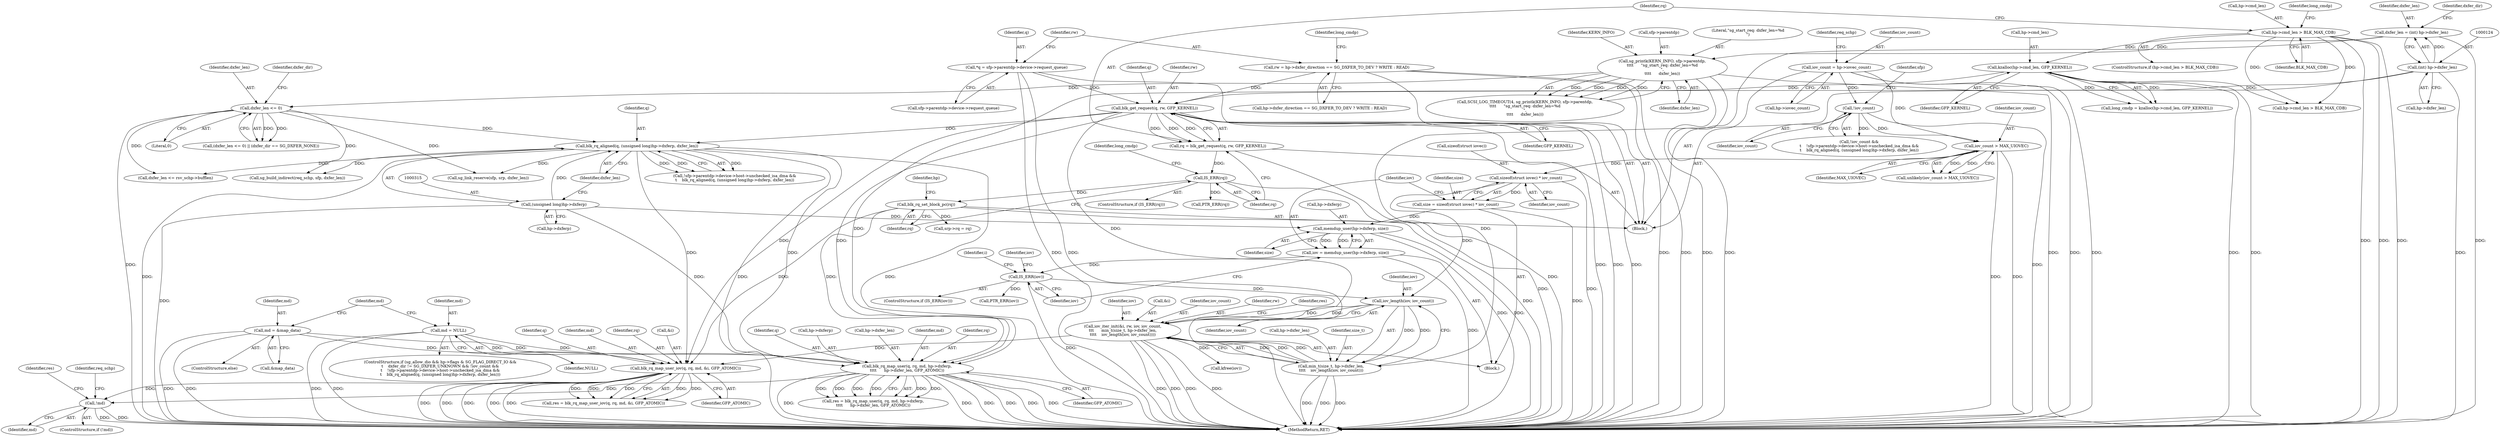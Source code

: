 digraph "1_linux_fdc81f45e9f57858da6351836507fbcf1b7583ee@pointer" {
"1000492" [label="(Call,!md)"];
"1000457" [label="(Call,blk_rq_map_user_iov(q, rq, md, &i, GFP_ATOMIC))"];
"1000312" [label="(Call,blk_rq_aligned(q, (unsigned long)hp->dxferp, dxfer_len))"];
"1000212" [label="(Call,blk_get_request(q, rw, GFP_KERNEL))"];
"1000155" [label="(Call,*q = sfp->parentdp->device->request_queue)"];
"1000167" [label="(Call,rw = hp->dxfer_direction == SG_DXFER_TO_DEV ? WRITE : READ)"];
"1000199" [label="(Call,kzalloc(hp->cmd_len, GFP_KERNEL))"];
"1000191" [label="(Call,hp->cmd_len > BLK_MAX_CDB)"];
"1000314" [label="(Call,(unsigned long)hp->dxferp)"];
"1000277" [label="(Call,dxfer_len <= 0)"];
"1000183" [label="(Call,sg_printk(KERN_INFO, sfp->parentdp,\n\t\t\t\t      \"sg_start_req: dxfer_len=%d\n\",\n\t\t\t\t      dxfer_len))"];
"1000121" [label="(Call,dxfer_len = (int) hp->dxfer_len)"];
"1000123" [label="(Call,(int) hp->dxfer_len)"];
"1000225" [label="(Call,blk_rq_set_block_pc(rq))"];
"1000217" [label="(Call,IS_ERR(rq))"];
"1000210" [label="(Call,rq = blk_get_request(q, rw, GFP_KERNEL))"];
"1000324" [label="(Call,md = &map_data)"];
"1000320" [label="(Call,md = NULL)"];
"1000441" [label="(Call,iov_iter_init(&i, rw, iov, iov_count,\n\t\t\t      min_t(size_t, hp->dxfer_len,\n\t\t\t\t    iov_length(iov, iov_count))))"];
"1000452" [label="(Call,iov_length(iov, iov_count))"];
"1000436" [label="(Call,IS_ERR(iov))"];
"1000428" [label="(Call,iov = memdup_user(hp->dxferp, size))"];
"1000430" [label="(Call,memdup_user(hp->dxferp, size))"];
"1000420" [label="(Call,size = sizeof(struct iovec) * iov_count)"];
"1000422" [label="(Call,sizeof(struct iovec) * iov_count)"];
"1000410" [label="(Call,iov_count > MAX_UIOVEC)"];
"1000299" [label="(Call,!iov_count)"];
"1000135" [label="(Call,iov_count = hp->iovec_count)"];
"1000447" [label="(Call,min_t(size_t, hp->dxfer_len,\n\t\t\t\t    iov_length(iov, iov_count)))"];
"1000469" [label="(Call,blk_rq_map_user(q, rq, md, hp->dxferp,\n\t\t\t\t      hp->dxfer_len, GFP_ATOMIC))"];
"1000281" [label="(Identifier,dxfer_dir)"];
"1000195" [label="(Identifier,BLK_MAX_CDB)"];
"1000228" [label="(Call,hp->cmd_len > BLK_MAX_CDB)"];
"1000449" [label="(Call,hp->dxfer_len)"];
"1000409" [label="(Call,unlikely(iov_count > MAX_UIOVEC))"];
"1000142" [label="(Identifier,req_schp)"];
"1000452" [label="(Call,iov_length(iov, iov_count))"];
"1000314" [label="(Call,(unsigned long)hp->dxferp)"];
"1000123" [label="(Call,(int) hp->dxfer_len)"];
"1000155" [label="(Call,*q = sfp->parentdp->device->request_queue)"];
"1000472" [label="(Identifier,md)"];
"1000300" [label="(Identifier,iov_count)"];
"1000456" [label="(Identifier,res)"];
"1000447" [label="(Call,min_t(size_t, hp->dxfer_len,\n\t\t\t\t    iov_length(iov, iov_count)))"];
"1000497" [label="(Identifier,req_schp)"];
"1000422" [label="(Call,sizeof(struct iovec) * iov_count)"];
"1000411" [label="(Identifier,iov_count)"];
"1000192" [label="(Call,hp->cmd_len)"];
"1000216" [label="(ControlStructure,if (IS_ERR(rq)))"];
"1000169" [label="(Call,hp->dxfer_direction == SG_DXFER_TO_DEV ? WRITE : READ)"];
"1000471" [label="(Identifier,rq)"];
"1000439" [label="(Call,PTR_ERR(iov))"];
"1000458" [label="(Identifier,q)"];
"1000198" [label="(Identifier,long_cmdp)"];
"1000276" [label="(Call,(dxfer_len <= 0) || (dxfer_dir == SG_DXFER_NONE))"];
"1000104" [label="(Block,)"];
"1000189" [label="(Identifier,dxfer_len)"];
"1000212" [label="(Call,blk_get_request(q, rw, GFP_KERNEL))"];
"1000217" [label="(Call,IS_ERR(rq))"];
"1000277" [label="(Call,dxfer_len <= 0)"];
"1000181" [label="(Call,SCSI_LOG_TIMEOUT(4, sg_printk(KERN_INFO, sfp->parentdp,\n\t\t\t\t      \"sg_start_req: dxfer_len=%d\n\",\n\t\t\t\t      dxfer_len)))"];
"1000455" [label="(Call,res = blk_rq_map_user_iov(q, rq, md, &i, GFP_ATOMIC))"];
"1000121" [label="(Call,dxfer_len = (int) hp->dxfer_len)"];
"1000213" [label="(Identifier,q)"];
"1000210" [label="(Call,rq = blk_get_request(q, rw, GFP_KERNEL))"];
"1000226" [label="(Identifier,rq)"];
"1000320" [label="(Call,md = NULL)"];
"1000445" [label="(Identifier,iov)"];
"1000183" [label="(Call,sg_printk(KERN_INFO, sfp->parentdp,\n\t\t\t\t      \"sg_start_req: dxfer_len=%d\n\",\n\t\t\t\t      dxfer_len))"];
"1000156" [label="(Identifier,q)"];
"1000203" [label="(Identifier,GFP_KERNEL)"];
"1000312" [label="(Call,blk_rq_aligned(q, (unsigned long)hp->dxferp, dxfer_len))"];
"1000325" [label="(Identifier,md)"];
"1000135" [label="(Call,iov_count = hp->iovec_count)"];
"1000491" [label="(ControlStructure,if (!md))"];
"1000469" [label="(Call,blk_rq_map_user(q, rq, md, hp->dxferp,\n\t\t\t\t      hp->dxfer_len, GFP_ATOMIC))"];
"1000185" [label="(Call,sfp->parentdp)"];
"1000442" [label="(Call,&i)"];
"1000298" [label="(Call,!iov_count &&\n\t    !sfp->parentdp->device->host->unchecked_isa_dma &&\n\t    blk_rq_aligned(q, (unsigned long)hp->dxferp, dxfer_len))"];
"1000431" [label="(Call,hp->dxferp)"];
"1000470" [label="(Identifier,q)"];
"1000473" [label="(Call,hp->dxferp)"];
"1000324" [label="(Call,md = &map_data)"];
"1000199" [label="(Call,kzalloc(hp->cmd_len, GFP_KERNEL))"];
"1000341" [label="(Call,sg_link_reserve(sfp, srp, dxfer_len))"];
"1000463" [label="(Identifier,GFP_ATOMIC)"];
"1000214" [label="(Identifier,rw)"];
"1000137" [label="(Call,hp->iovec_count)"];
"1000285" [label="(ControlStructure,if (sg_allow_dio && hp->flags & SG_FLAG_DIRECT_IO &&\n\t    dxfer_dir != SG_DXFER_UNKNOWN && !iov_count &&\n\t    !sfp->parentdp->device->host->unchecked_isa_dma &&\n\t    blk_rq_aligned(q, (unsigned long)hp->dxferp, dxfer_len)))"];
"1000430" [label="(Call,memdup_user(hp->dxferp, size))"];
"1000191" [label="(Call,hp->cmd_len > BLK_MAX_CDB)"];
"1000460" [label="(Identifier,md)"];
"1000188" [label="(Literal,\"sg_start_req: dxfer_len=%d\n\")"];
"1000279" [label="(Literal,0)"];
"1000507" [label="(MethodReturn,RET)"];
"1000459" [label="(Identifier,rq)"];
"1000336" [label="(Call,dxfer_len <= rsv_schp->bufflen)"];
"1000457" [label="(Call,blk_rq_map_user_iov(q, rq, md, &i, GFP_ATOMIC))"];
"1000323" [label="(ControlStructure,else)"];
"1000443" [label="(Identifier,i)"];
"1000412" [label="(Identifier,MAX_UIOVEC)"];
"1000253" [label="(Call,srp->rq = rq)"];
"1000223" [label="(Call,PTR_ERR(rq))"];
"1000464" [label="(Call,kfree(iov))"];
"1000421" [label="(Identifier,size)"];
"1000493" [label="(Identifier,md)"];
"1000349" [label="(Call,sg_build_indirect(req_schp, sfp, dxfer_len))"];
"1000197" [label="(Call,long_cmdp = kzalloc(hp->cmd_len, GFP_KERNEL))"];
"1000211" [label="(Identifier,rq)"];
"1000425" [label="(Identifier,iov_count)"];
"1000492" [label="(Call,!md)"];
"1000122" [label="(Identifier,dxfer_len)"];
"1000326" [label="(Call,&map_data)"];
"1000479" [label="(Identifier,GFP_ATOMIC)"];
"1000225" [label="(Call,blk_rq_set_block_pc(rq))"];
"1000329" [label="(Identifier,md)"];
"1000437" [label="(Identifier,iov)"];
"1000167" [label="(Call,rw = hp->dxfer_direction == SG_DXFER_TO_DEV ? WRITE : READ)"];
"1000307" [label="(Identifier,sfp)"];
"1000506" [label="(Identifier,res)"];
"1000454" [label="(Identifier,iov_count)"];
"1000476" [label="(Call,hp->dxfer_len)"];
"1000299" [label="(Call,!iov_count)"];
"1000190" [label="(ControlStructure,if (hp->cmd_len > BLK_MAX_CDB))"];
"1000428" [label="(Call,iov = memdup_user(hp->dxferp, size))"];
"1000446" [label="(Identifier,iov_count)"];
"1000157" [label="(Call,sfp->parentdp->device->request_queue)"];
"1000321" [label="(Identifier,md)"];
"1000200" [label="(Call,hp->cmd_len)"];
"1000168" [label="(Identifier,rw)"];
"1000316" [label="(Call,hp->dxferp)"];
"1000436" [label="(Call,IS_ERR(iov))"];
"1000136" [label="(Identifier,iov_count)"];
"1000319" [label="(Identifier,dxfer_len)"];
"1000301" [label="(Call,!sfp->parentdp->device->host->unchecked_isa_dma &&\n\t    blk_rq_aligned(q, (unsigned long)hp->dxferp, dxfer_len))"];
"1000440" [label="(Identifier,iov)"];
"1000467" [label="(Call,res = blk_rq_map_user(q, rq, md, hp->dxferp,\n\t\t\t\t      hp->dxfer_len, GFP_ATOMIC))"];
"1000230" [label="(Identifier,hp)"];
"1000221" [label="(Identifier,long_cmdp)"];
"1000313" [label="(Identifier,q)"];
"1000184" [label="(Identifier,KERN_INFO)"];
"1000429" [label="(Identifier,iov)"];
"1000448" [label="(Identifier,size_t)"];
"1000423" [label="(Call,sizeof(struct iovec))"];
"1000125" [label="(Call,hp->dxfer_len)"];
"1000461" [label="(Call,&i)"];
"1000420" [label="(Call,size = sizeof(struct iovec) * iov_count)"];
"1000453" [label="(Identifier,iov)"];
"1000322" [label="(Identifier,NULL)"];
"1000410" [label="(Call,iov_count > MAX_UIOVEC)"];
"1000278" [label="(Identifier,dxfer_len)"];
"1000444" [label="(Identifier,rw)"];
"1000130" [label="(Identifier,dxfer_dir)"];
"1000434" [label="(Identifier,size)"];
"1000218" [label="(Identifier,rq)"];
"1000435" [label="(ControlStructure,if (IS_ERR(iov)))"];
"1000179" [label="(Identifier,long_cmdp)"];
"1000418" [label="(Block,)"];
"1000441" [label="(Call,iov_iter_init(&i, rw, iov, iov_count,\n\t\t\t      min_t(size_t, hp->dxfer_len,\n\t\t\t\t    iov_length(iov, iov_count))))"];
"1000215" [label="(Identifier,GFP_KERNEL)"];
"1000492" -> "1000491"  [label="AST: "];
"1000492" -> "1000493"  [label="CFG: "];
"1000493" -> "1000492"  [label="AST: "];
"1000497" -> "1000492"  [label="CFG: "];
"1000506" -> "1000492"  [label="CFG: "];
"1000492" -> "1000507"  [label="DDG: "];
"1000492" -> "1000507"  [label="DDG: "];
"1000457" -> "1000492"  [label="DDG: "];
"1000469" -> "1000492"  [label="DDG: "];
"1000457" -> "1000455"  [label="AST: "];
"1000457" -> "1000463"  [label="CFG: "];
"1000458" -> "1000457"  [label="AST: "];
"1000459" -> "1000457"  [label="AST: "];
"1000460" -> "1000457"  [label="AST: "];
"1000461" -> "1000457"  [label="AST: "];
"1000463" -> "1000457"  [label="AST: "];
"1000455" -> "1000457"  [label="CFG: "];
"1000457" -> "1000507"  [label="DDG: "];
"1000457" -> "1000507"  [label="DDG: "];
"1000457" -> "1000507"  [label="DDG: "];
"1000457" -> "1000507"  [label="DDG: "];
"1000457" -> "1000507"  [label="DDG: "];
"1000457" -> "1000455"  [label="DDG: "];
"1000457" -> "1000455"  [label="DDG: "];
"1000457" -> "1000455"  [label="DDG: "];
"1000457" -> "1000455"  [label="DDG: "];
"1000457" -> "1000455"  [label="DDG: "];
"1000312" -> "1000457"  [label="DDG: "];
"1000212" -> "1000457"  [label="DDG: "];
"1000225" -> "1000457"  [label="DDG: "];
"1000324" -> "1000457"  [label="DDG: "];
"1000320" -> "1000457"  [label="DDG: "];
"1000441" -> "1000457"  [label="DDG: "];
"1000312" -> "1000301"  [label="AST: "];
"1000312" -> "1000319"  [label="CFG: "];
"1000313" -> "1000312"  [label="AST: "];
"1000314" -> "1000312"  [label="AST: "];
"1000319" -> "1000312"  [label="AST: "];
"1000301" -> "1000312"  [label="CFG: "];
"1000312" -> "1000507"  [label="DDG: "];
"1000312" -> "1000507"  [label="DDG: "];
"1000312" -> "1000507"  [label="DDG: "];
"1000312" -> "1000301"  [label="DDG: "];
"1000312" -> "1000301"  [label="DDG: "];
"1000312" -> "1000301"  [label="DDG: "];
"1000212" -> "1000312"  [label="DDG: "];
"1000314" -> "1000312"  [label="DDG: "];
"1000277" -> "1000312"  [label="DDG: "];
"1000312" -> "1000336"  [label="DDG: "];
"1000312" -> "1000341"  [label="DDG: "];
"1000312" -> "1000349"  [label="DDG: "];
"1000312" -> "1000469"  [label="DDG: "];
"1000212" -> "1000210"  [label="AST: "];
"1000212" -> "1000215"  [label="CFG: "];
"1000213" -> "1000212"  [label="AST: "];
"1000214" -> "1000212"  [label="AST: "];
"1000215" -> "1000212"  [label="AST: "];
"1000210" -> "1000212"  [label="CFG: "];
"1000212" -> "1000507"  [label="DDG: "];
"1000212" -> "1000507"  [label="DDG: "];
"1000212" -> "1000507"  [label="DDG: "];
"1000212" -> "1000210"  [label="DDG: "];
"1000212" -> "1000210"  [label="DDG: "];
"1000212" -> "1000210"  [label="DDG: "];
"1000155" -> "1000212"  [label="DDG: "];
"1000167" -> "1000212"  [label="DDG: "];
"1000199" -> "1000212"  [label="DDG: "];
"1000212" -> "1000441"  [label="DDG: "];
"1000212" -> "1000469"  [label="DDG: "];
"1000155" -> "1000104"  [label="AST: "];
"1000155" -> "1000157"  [label="CFG: "];
"1000156" -> "1000155"  [label="AST: "];
"1000157" -> "1000155"  [label="AST: "];
"1000168" -> "1000155"  [label="CFG: "];
"1000155" -> "1000507"  [label="DDG: "];
"1000155" -> "1000507"  [label="DDG: "];
"1000167" -> "1000104"  [label="AST: "];
"1000167" -> "1000169"  [label="CFG: "];
"1000168" -> "1000167"  [label="AST: "];
"1000169" -> "1000167"  [label="AST: "];
"1000179" -> "1000167"  [label="CFG: "];
"1000167" -> "1000507"  [label="DDG: "];
"1000167" -> "1000507"  [label="DDG: "];
"1000199" -> "1000197"  [label="AST: "];
"1000199" -> "1000203"  [label="CFG: "];
"1000200" -> "1000199"  [label="AST: "];
"1000203" -> "1000199"  [label="AST: "];
"1000197" -> "1000199"  [label="CFG: "];
"1000199" -> "1000507"  [label="DDG: "];
"1000199" -> "1000507"  [label="DDG: "];
"1000199" -> "1000197"  [label="DDG: "];
"1000199" -> "1000197"  [label="DDG: "];
"1000191" -> "1000199"  [label="DDG: "];
"1000199" -> "1000228"  [label="DDG: "];
"1000191" -> "1000190"  [label="AST: "];
"1000191" -> "1000195"  [label="CFG: "];
"1000192" -> "1000191"  [label="AST: "];
"1000195" -> "1000191"  [label="AST: "];
"1000198" -> "1000191"  [label="CFG: "];
"1000211" -> "1000191"  [label="CFG: "];
"1000191" -> "1000507"  [label="DDG: "];
"1000191" -> "1000507"  [label="DDG: "];
"1000191" -> "1000507"  [label="DDG: "];
"1000191" -> "1000228"  [label="DDG: "];
"1000191" -> "1000228"  [label="DDG: "];
"1000314" -> "1000316"  [label="CFG: "];
"1000315" -> "1000314"  [label="AST: "];
"1000316" -> "1000314"  [label="AST: "];
"1000319" -> "1000314"  [label="CFG: "];
"1000314" -> "1000507"  [label="DDG: "];
"1000314" -> "1000430"  [label="DDG: "];
"1000314" -> "1000469"  [label="DDG: "];
"1000277" -> "1000276"  [label="AST: "];
"1000277" -> "1000279"  [label="CFG: "];
"1000278" -> "1000277"  [label="AST: "];
"1000279" -> "1000277"  [label="AST: "];
"1000281" -> "1000277"  [label="CFG: "];
"1000276" -> "1000277"  [label="CFG: "];
"1000277" -> "1000507"  [label="DDG: "];
"1000277" -> "1000276"  [label="DDG: "];
"1000277" -> "1000276"  [label="DDG: "];
"1000183" -> "1000277"  [label="DDG: "];
"1000277" -> "1000336"  [label="DDG: "];
"1000277" -> "1000341"  [label="DDG: "];
"1000277" -> "1000349"  [label="DDG: "];
"1000183" -> "1000181"  [label="AST: "];
"1000183" -> "1000189"  [label="CFG: "];
"1000184" -> "1000183"  [label="AST: "];
"1000185" -> "1000183"  [label="AST: "];
"1000188" -> "1000183"  [label="AST: "];
"1000189" -> "1000183"  [label="AST: "];
"1000181" -> "1000183"  [label="CFG: "];
"1000183" -> "1000507"  [label="DDG: "];
"1000183" -> "1000507"  [label="DDG: "];
"1000183" -> "1000507"  [label="DDG: "];
"1000183" -> "1000181"  [label="DDG: "];
"1000183" -> "1000181"  [label="DDG: "];
"1000183" -> "1000181"  [label="DDG: "];
"1000183" -> "1000181"  [label="DDG: "];
"1000121" -> "1000183"  [label="DDG: "];
"1000121" -> "1000104"  [label="AST: "];
"1000121" -> "1000123"  [label="CFG: "];
"1000122" -> "1000121"  [label="AST: "];
"1000123" -> "1000121"  [label="AST: "];
"1000130" -> "1000121"  [label="CFG: "];
"1000121" -> "1000507"  [label="DDG: "];
"1000123" -> "1000121"  [label="DDG: "];
"1000123" -> "1000125"  [label="CFG: "];
"1000124" -> "1000123"  [label="AST: "];
"1000125" -> "1000123"  [label="AST: "];
"1000123" -> "1000507"  [label="DDG: "];
"1000123" -> "1000447"  [label="DDG: "];
"1000123" -> "1000469"  [label="DDG: "];
"1000225" -> "1000104"  [label="AST: "];
"1000225" -> "1000226"  [label="CFG: "];
"1000226" -> "1000225"  [label="AST: "];
"1000230" -> "1000225"  [label="CFG: "];
"1000225" -> "1000507"  [label="DDG: "];
"1000217" -> "1000225"  [label="DDG: "];
"1000225" -> "1000253"  [label="DDG: "];
"1000225" -> "1000469"  [label="DDG: "];
"1000217" -> "1000216"  [label="AST: "];
"1000217" -> "1000218"  [label="CFG: "];
"1000218" -> "1000217"  [label="AST: "];
"1000221" -> "1000217"  [label="CFG: "];
"1000226" -> "1000217"  [label="CFG: "];
"1000217" -> "1000507"  [label="DDG: "];
"1000210" -> "1000217"  [label="DDG: "];
"1000217" -> "1000223"  [label="DDG: "];
"1000210" -> "1000104"  [label="AST: "];
"1000211" -> "1000210"  [label="AST: "];
"1000218" -> "1000210"  [label="CFG: "];
"1000210" -> "1000507"  [label="DDG: "];
"1000324" -> "1000323"  [label="AST: "];
"1000324" -> "1000326"  [label="CFG: "];
"1000325" -> "1000324"  [label="AST: "];
"1000326" -> "1000324"  [label="AST: "];
"1000329" -> "1000324"  [label="CFG: "];
"1000324" -> "1000507"  [label="DDG: "];
"1000324" -> "1000507"  [label="DDG: "];
"1000324" -> "1000469"  [label="DDG: "];
"1000320" -> "1000285"  [label="AST: "];
"1000320" -> "1000322"  [label="CFG: "];
"1000321" -> "1000320"  [label="AST: "];
"1000322" -> "1000320"  [label="AST: "];
"1000329" -> "1000320"  [label="CFG: "];
"1000320" -> "1000507"  [label="DDG: "];
"1000320" -> "1000507"  [label="DDG: "];
"1000320" -> "1000469"  [label="DDG: "];
"1000441" -> "1000418"  [label="AST: "];
"1000441" -> "1000447"  [label="CFG: "];
"1000442" -> "1000441"  [label="AST: "];
"1000444" -> "1000441"  [label="AST: "];
"1000445" -> "1000441"  [label="AST: "];
"1000446" -> "1000441"  [label="AST: "];
"1000447" -> "1000441"  [label="AST: "];
"1000456" -> "1000441"  [label="CFG: "];
"1000441" -> "1000507"  [label="DDG: "];
"1000441" -> "1000507"  [label="DDG: "];
"1000441" -> "1000507"  [label="DDG: "];
"1000441" -> "1000507"  [label="DDG: "];
"1000452" -> "1000441"  [label="DDG: "];
"1000452" -> "1000441"  [label="DDG: "];
"1000447" -> "1000441"  [label="DDG: "];
"1000447" -> "1000441"  [label="DDG: "];
"1000447" -> "1000441"  [label="DDG: "];
"1000441" -> "1000464"  [label="DDG: "];
"1000452" -> "1000447"  [label="AST: "];
"1000452" -> "1000454"  [label="CFG: "];
"1000453" -> "1000452"  [label="AST: "];
"1000454" -> "1000452"  [label="AST: "];
"1000447" -> "1000452"  [label="CFG: "];
"1000452" -> "1000447"  [label="DDG: "];
"1000452" -> "1000447"  [label="DDG: "];
"1000436" -> "1000452"  [label="DDG: "];
"1000422" -> "1000452"  [label="DDG: "];
"1000436" -> "1000435"  [label="AST: "];
"1000436" -> "1000437"  [label="CFG: "];
"1000437" -> "1000436"  [label="AST: "];
"1000440" -> "1000436"  [label="CFG: "];
"1000443" -> "1000436"  [label="CFG: "];
"1000436" -> "1000507"  [label="DDG: "];
"1000428" -> "1000436"  [label="DDG: "];
"1000436" -> "1000439"  [label="DDG: "];
"1000428" -> "1000418"  [label="AST: "];
"1000428" -> "1000430"  [label="CFG: "];
"1000429" -> "1000428"  [label="AST: "];
"1000430" -> "1000428"  [label="AST: "];
"1000437" -> "1000428"  [label="CFG: "];
"1000428" -> "1000507"  [label="DDG: "];
"1000430" -> "1000428"  [label="DDG: "];
"1000430" -> "1000428"  [label="DDG: "];
"1000430" -> "1000434"  [label="CFG: "];
"1000431" -> "1000430"  [label="AST: "];
"1000434" -> "1000430"  [label="AST: "];
"1000430" -> "1000507"  [label="DDG: "];
"1000430" -> "1000507"  [label="DDG: "];
"1000420" -> "1000430"  [label="DDG: "];
"1000420" -> "1000418"  [label="AST: "];
"1000420" -> "1000422"  [label="CFG: "];
"1000421" -> "1000420"  [label="AST: "];
"1000422" -> "1000420"  [label="AST: "];
"1000429" -> "1000420"  [label="CFG: "];
"1000420" -> "1000507"  [label="DDG: "];
"1000422" -> "1000420"  [label="DDG: "];
"1000422" -> "1000425"  [label="CFG: "];
"1000423" -> "1000422"  [label="AST: "];
"1000425" -> "1000422"  [label="AST: "];
"1000422" -> "1000507"  [label="DDG: "];
"1000410" -> "1000422"  [label="DDG: "];
"1000410" -> "1000409"  [label="AST: "];
"1000410" -> "1000412"  [label="CFG: "];
"1000411" -> "1000410"  [label="AST: "];
"1000412" -> "1000410"  [label="AST: "];
"1000409" -> "1000410"  [label="CFG: "];
"1000410" -> "1000507"  [label="DDG: "];
"1000410" -> "1000507"  [label="DDG: "];
"1000410" -> "1000409"  [label="DDG: "];
"1000410" -> "1000409"  [label="DDG: "];
"1000299" -> "1000410"  [label="DDG: "];
"1000135" -> "1000410"  [label="DDG: "];
"1000299" -> "1000298"  [label="AST: "];
"1000299" -> "1000300"  [label="CFG: "];
"1000300" -> "1000299"  [label="AST: "];
"1000307" -> "1000299"  [label="CFG: "];
"1000298" -> "1000299"  [label="CFG: "];
"1000299" -> "1000507"  [label="DDG: "];
"1000299" -> "1000298"  [label="DDG: "];
"1000135" -> "1000299"  [label="DDG: "];
"1000135" -> "1000104"  [label="AST: "];
"1000135" -> "1000137"  [label="CFG: "];
"1000136" -> "1000135"  [label="AST: "];
"1000137" -> "1000135"  [label="AST: "];
"1000142" -> "1000135"  [label="CFG: "];
"1000135" -> "1000507"  [label="DDG: "];
"1000135" -> "1000507"  [label="DDG: "];
"1000448" -> "1000447"  [label="AST: "];
"1000449" -> "1000447"  [label="AST: "];
"1000447" -> "1000507"  [label="DDG: "];
"1000447" -> "1000507"  [label="DDG: "];
"1000447" -> "1000507"  [label="DDG: "];
"1000469" -> "1000467"  [label="AST: "];
"1000469" -> "1000479"  [label="CFG: "];
"1000470" -> "1000469"  [label="AST: "];
"1000471" -> "1000469"  [label="AST: "];
"1000472" -> "1000469"  [label="AST: "];
"1000473" -> "1000469"  [label="AST: "];
"1000476" -> "1000469"  [label="AST: "];
"1000479" -> "1000469"  [label="AST: "];
"1000467" -> "1000469"  [label="CFG: "];
"1000469" -> "1000507"  [label="DDG: "];
"1000469" -> "1000507"  [label="DDG: "];
"1000469" -> "1000507"  [label="DDG: "];
"1000469" -> "1000507"  [label="DDG: "];
"1000469" -> "1000507"  [label="DDG: "];
"1000469" -> "1000507"  [label="DDG: "];
"1000469" -> "1000467"  [label="DDG: "];
"1000469" -> "1000467"  [label="DDG: "];
"1000469" -> "1000467"  [label="DDG: "];
"1000469" -> "1000467"  [label="DDG: "];
"1000469" -> "1000467"  [label="DDG: "];
"1000469" -> "1000467"  [label="DDG: "];
}
